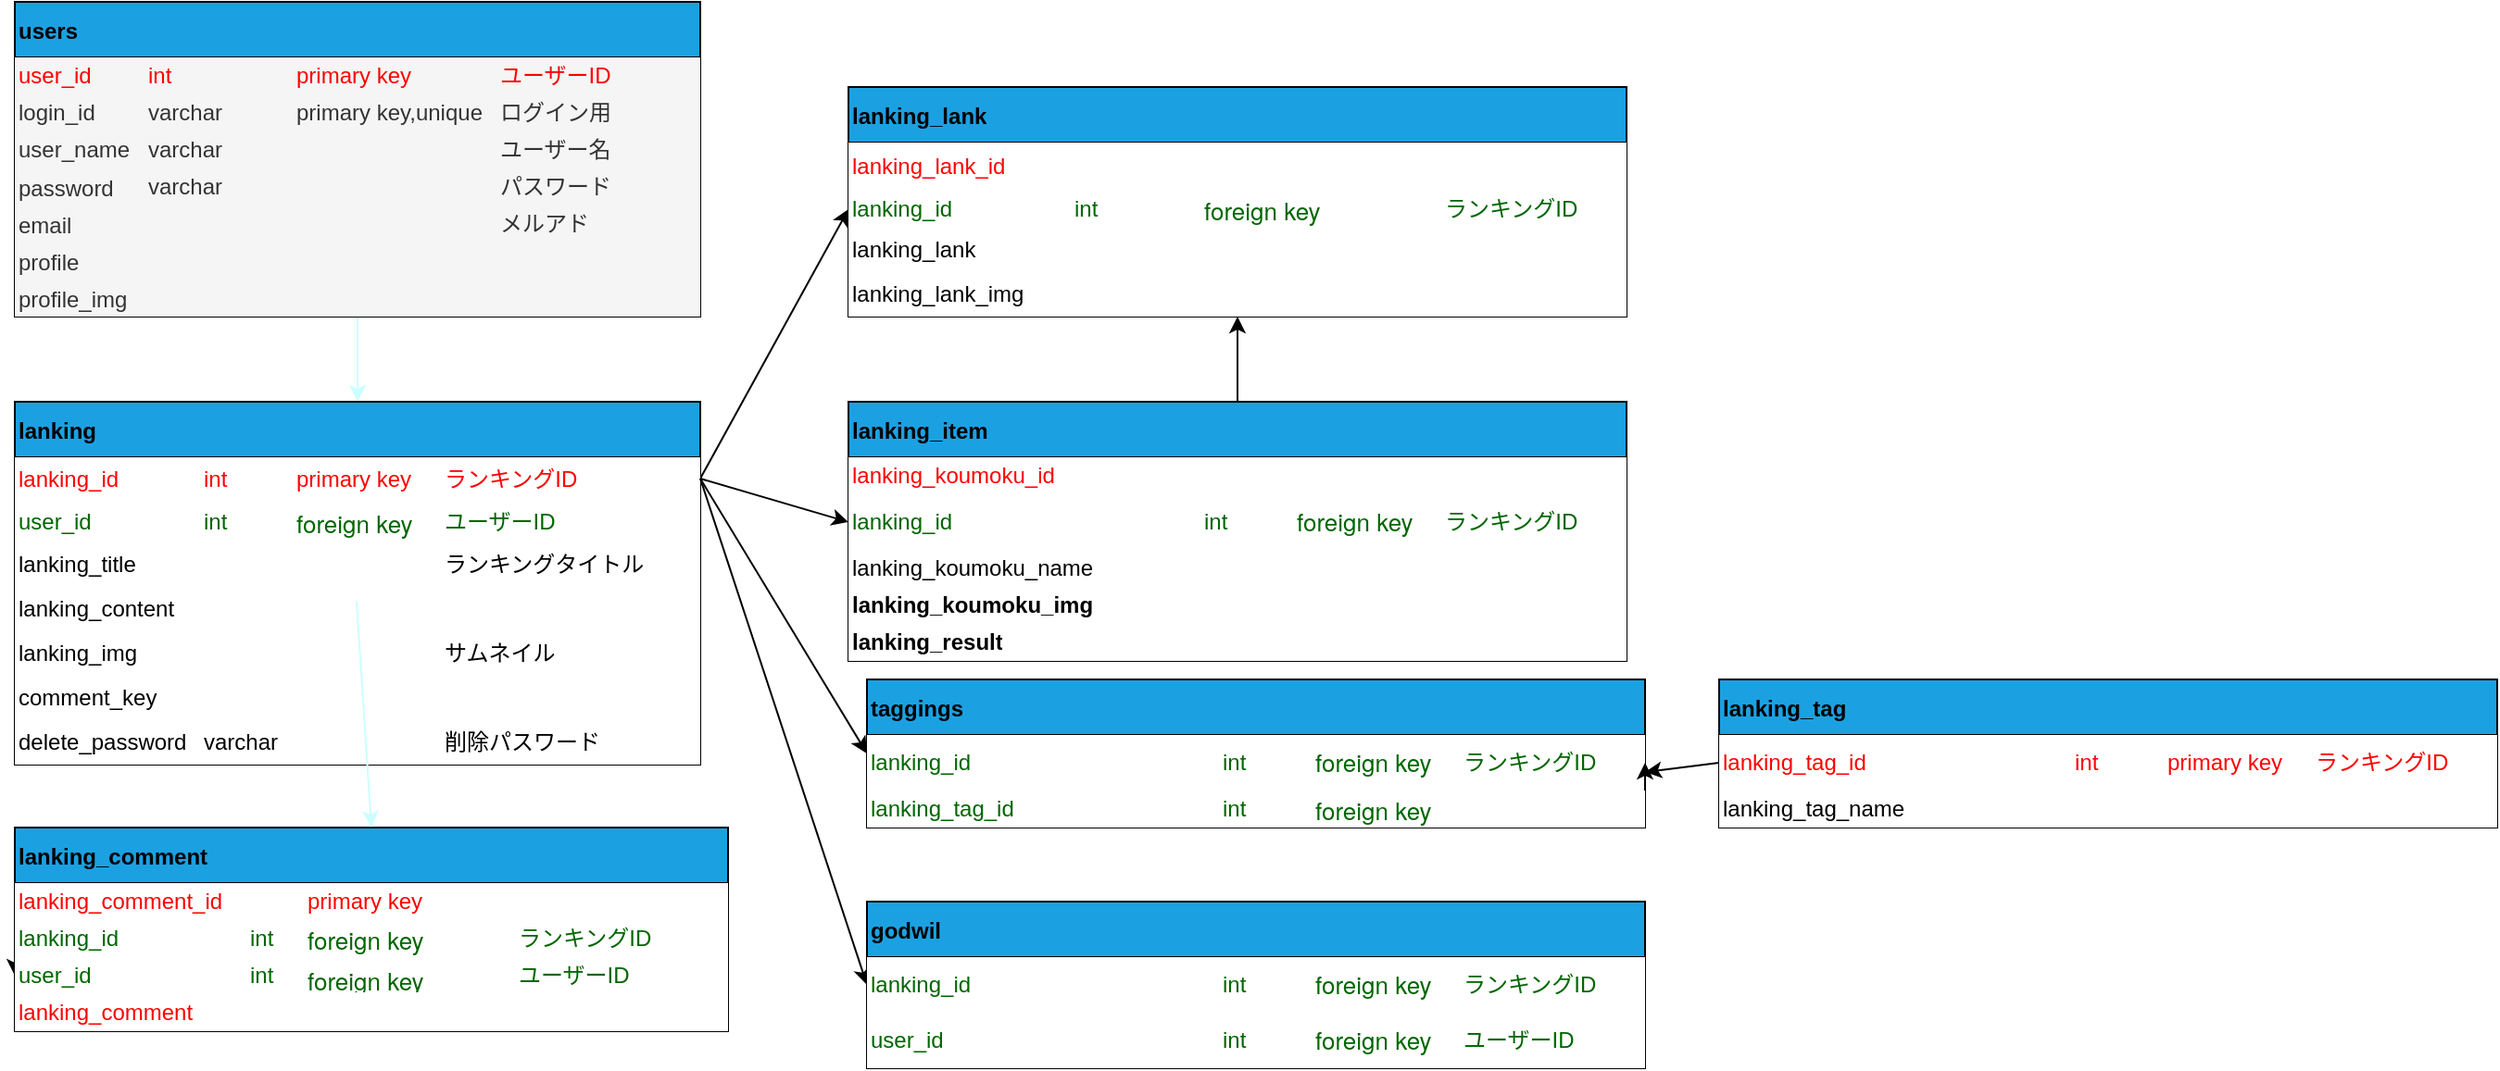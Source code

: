<mxfile>
    <diagram id="zg-1QXyXAeh7qWu2bDQq" name="ページ1">
        <mxGraphModel dx="1272" dy="631" grid="1" gridSize="10" guides="1" tooltips="1" connect="1" arrows="1" fold="1" page="1" pageScale="1" pageWidth="827" pageHeight="1169" math="0" shadow="0">
            <root>
                <mxCell id="0"/>
                <mxCell id="1" parent="0"/>
                <mxCell id="166" value="" style="edgeStyle=none;html=1;fontColor=#000000;strokeColor=#CCFFFF;" parent="1" source="35" target="135" edge="1">
                    <mxGeometry relative="1" as="geometry"/>
                </mxCell>
                <mxCell id="35" value="users" style="shape=table;startSize=30;container=1;collapsible=0;childLayout=tableLayout;fontStyle=1;align=left;pointerEvents=1;fillColor=#1ba1e2;fontColor=#000000;strokeColor=#000000;verticalAlign=middle;" parent="1" vertex="1">
                    <mxGeometry x="60" y="4" width="370" height="170" as="geometry"/>
                </mxCell>
                <mxCell id="36" value="" style="shape=partialRectangle;html=1;whiteSpace=wrap;collapsible=0;dropTarget=0;pointerEvents=0;fillColor=#f5f5f5;top=0;left=0;bottom=0;right=0;points=[[0,0.5],[1,0.5]];portConstraint=eastwest;align=left;strokeColor=#666666;fontColor=#FF0000;" parent="35" vertex="1">
                    <mxGeometry y="30" width="370" height="20" as="geometry"/>
                </mxCell>
                <mxCell id="37" value="user_id" style="shape=partialRectangle;html=1;whiteSpace=wrap;connectable=0;fillColor=#f5f5f5;top=0;left=0;bottom=0;right=0;overflow=hidden;pointerEvents=1;strokeColor=#666666;align=left;fontColor=#FF0000;" parent="36" vertex="1">
                    <mxGeometry width="70" height="20" as="geometry">
                        <mxRectangle width="70" height="20" as="alternateBounds"/>
                    </mxGeometry>
                </mxCell>
                <mxCell id="38" value="int" style="shape=partialRectangle;html=1;whiteSpace=wrap;connectable=0;fillColor=#f5f5f5;top=0;left=0;bottom=0;right=0;overflow=hidden;pointerEvents=1;align=left;strokeColor=#666666;fontColor=#FF0000;" parent="36" vertex="1">
                    <mxGeometry x="70" width="80" height="20" as="geometry">
                        <mxRectangle width="80" height="20" as="alternateBounds"/>
                    </mxGeometry>
                </mxCell>
                <mxCell id="39" value="primary key" style="shape=partialRectangle;html=1;whiteSpace=wrap;connectable=0;fillColor=#f5f5f5;top=0;left=0;bottom=0;right=0;overflow=hidden;pointerEvents=1;align=left;strokeColor=#666666;fontColor=#FF0000;" parent="36" vertex="1">
                    <mxGeometry x="150" width="110" height="20" as="geometry">
                        <mxRectangle width="110" height="20" as="alternateBounds"/>
                    </mxGeometry>
                </mxCell>
                <mxCell id="129" value="ユーザーID" style="shape=partialRectangle;html=1;whiteSpace=wrap;connectable=0;fillColor=#f5f5f5;top=0;left=0;bottom=0;right=0;overflow=hidden;pointerEvents=1;align=left;strokeColor=#666666;fontColor=#FF0000;" parent="36" vertex="1">
                    <mxGeometry x="260" width="110" height="20" as="geometry">
                        <mxRectangle width="110" height="20" as="alternateBounds"/>
                    </mxGeometry>
                </mxCell>
                <mxCell id="117" style="shape=partialRectangle;html=1;whiteSpace=wrap;collapsible=0;dropTarget=0;pointerEvents=0;fillColor=#f5f5f5;top=0;left=0;bottom=0;right=0;points=[[0,0.5],[1,0.5]];portConstraint=eastwest;align=left;strokeColor=#666666;fontColor=#333333;" parent="35" vertex="1">
                    <mxGeometry y="50" width="370" height="20" as="geometry"/>
                </mxCell>
                <mxCell id="118" value="login_id" style="shape=partialRectangle;html=1;whiteSpace=wrap;connectable=0;fillColor=#f5f5f5;top=0;left=0;bottom=0;right=0;overflow=hidden;pointerEvents=1;strokeColor=#666666;align=left;fontColor=#333333;" parent="117" vertex="1">
                    <mxGeometry width="70" height="20" as="geometry">
                        <mxRectangle width="70" height="20" as="alternateBounds"/>
                    </mxGeometry>
                </mxCell>
                <mxCell id="119" value="varchar" style="shape=partialRectangle;html=1;whiteSpace=wrap;connectable=0;fillColor=#f5f5f5;top=0;left=0;bottom=0;right=0;overflow=hidden;pointerEvents=1;align=left;strokeColor=#666666;fontColor=#333333;" parent="117" vertex="1">
                    <mxGeometry x="70" width="80" height="20" as="geometry">
                        <mxRectangle width="80" height="20" as="alternateBounds"/>
                    </mxGeometry>
                </mxCell>
                <mxCell id="120" value="primary key,unique" style="shape=partialRectangle;html=1;whiteSpace=wrap;connectable=0;fillColor=#f5f5f5;top=0;left=0;bottom=0;right=0;overflow=hidden;pointerEvents=1;align=left;strokeColor=#666666;fontColor=#333333;" parent="117" vertex="1">
                    <mxGeometry x="150" width="110" height="20" as="geometry">
                        <mxRectangle width="110" height="20" as="alternateBounds"/>
                    </mxGeometry>
                </mxCell>
                <mxCell id="130" value="ログイン用" style="shape=partialRectangle;html=1;whiteSpace=wrap;connectable=0;fillColor=#f5f5f5;top=0;left=0;bottom=0;right=0;overflow=hidden;pointerEvents=1;align=left;strokeColor=#666666;fontColor=#333333;" parent="117" vertex="1">
                    <mxGeometry x="260" width="110" height="20" as="geometry">
                        <mxRectangle width="110" height="20" as="alternateBounds"/>
                    </mxGeometry>
                </mxCell>
                <mxCell id="40" value="" style="shape=partialRectangle;html=1;whiteSpace=wrap;collapsible=0;dropTarget=0;pointerEvents=0;fillColor=#f5f5f5;top=0;left=0;bottom=0;right=0;points=[[0,0.5],[1,0.5]];portConstraint=eastwest;align=left;strokeColor=#666666;fontColor=#333333;" parent="35" vertex="1">
                    <mxGeometry y="70" width="370" height="20" as="geometry"/>
                </mxCell>
                <mxCell id="41" value="user_name" style="shape=partialRectangle;html=1;whiteSpace=wrap;connectable=0;fillColor=#f5f5f5;top=0;left=0;bottom=0;right=0;overflow=hidden;pointerEvents=1;align=left;strokeColor=#666666;fontColor=#333333;" parent="40" vertex="1">
                    <mxGeometry width="70" height="20" as="geometry">
                        <mxRectangle width="70" height="20" as="alternateBounds"/>
                    </mxGeometry>
                </mxCell>
                <mxCell id="42" value="varchar" style="shape=partialRectangle;html=1;whiteSpace=wrap;connectable=0;fillColor=#f5f5f5;top=0;left=0;bottom=0;right=0;overflow=hidden;pointerEvents=1;align=left;strokeColor=#666666;fontColor=#333333;" parent="40" vertex="1">
                    <mxGeometry x="70" width="80" height="20" as="geometry">
                        <mxRectangle width="80" height="20" as="alternateBounds"/>
                    </mxGeometry>
                </mxCell>
                <mxCell id="43" value="" style="shape=partialRectangle;html=1;whiteSpace=wrap;connectable=0;fillColor=#f5f5f5;top=0;left=0;bottom=0;right=0;overflow=hidden;pointerEvents=1;strokeColor=#666666;perimeterSpacing=1;align=left;fontColor=#333333;" parent="40" vertex="1">
                    <mxGeometry x="150" width="110" height="20" as="geometry">
                        <mxRectangle width="110" height="20" as="alternateBounds"/>
                    </mxGeometry>
                </mxCell>
                <mxCell id="131" value="ユーザー名" style="shape=partialRectangle;html=1;whiteSpace=wrap;connectable=0;fillColor=#f5f5f5;top=0;left=0;bottom=0;right=0;overflow=hidden;pointerEvents=1;strokeColor=#666666;perimeterSpacing=1;align=left;fontColor=#333333;" parent="40" vertex="1">
                    <mxGeometry x="260" width="110" height="20" as="geometry">
                        <mxRectangle width="110" height="20" as="alternateBounds"/>
                    </mxGeometry>
                </mxCell>
                <mxCell id="44" value="" style="shape=partialRectangle;html=1;whiteSpace=wrap;collapsible=0;dropTarget=0;pointerEvents=0;fillColor=#f5f5f5;top=0;left=0;bottom=0;right=0;points=[[0,0.5],[1,0.5]];portConstraint=eastwest;align=left;strokeColor=#666666;fontColor=#333333;" parent="35" vertex="1">
                    <mxGeometry y="90" width="370" height="20" as="geometry"/>
                </mxCell>
                <mxCell id="45" value="password&lt;br&gt;" style="shape=partialRectangle;html=1;whiteSpace=wrap;connectable=0;fillColor=#f5f5f5;top=0;left=0;bottom=0;right=0;overflow=hidden;pointerEvents=1;verticalAlign=bottom;strokeColor=#666666;align=left;fontColor=#333333;" parent="44" vertex="1">
                    <mxGeometry width="70" height="20" as="geometry">
                        <mxRectangle width="70" height="20" as="alternateBounds"/>
                    </mxGeometry>
                </mxCell>
                <mxCell id="46" value="varchar" style="shape=partialRectangle;html=1;whiteSpace=wrap;connectable=0;fillColor=#f5f5f5;top=0;left=0;bottom=0;right=0;overflow=hidden;pointerEvents=1;strokeColor=#666666;align=left;fontColor=#333333;" parent="44" vertex="1">
                    <mxGeometry x="70" width="80" height="20" as="geometry">
                        <mxRectangle width="80" height="20" as="alternateBounds"/>
                    </mxGeometry>
                </mxCell>
                <mxCell id="47" value="" style="shape=partialRectangle;html=1;whiteSpace=wrap;connectable=0;fillColor=#f5f5f5;top=0;left=0;bottom=0;right=0;overflow=hidden;pointerEvents=1;strokeColor=#666666;align=left;fontColor=#333333;" parent="44" vertex="1">
                    <mxGeometry x="150" width="110" height="20" as="geometry">
                        <mxRectangle width="110" height="20" as="alternateBounds"/>
                    </mxGeometry>
                </mxCell>
                <mxCell id="132" value="パスワード" style="shape=partialRectangle;html=1;whiteSpace=wrap;connectable=0;fillColor=#f5f5f5;top=0;left=0;bottom=0;right=0;overflow=hidden;pointerEvents=1;strokeColor=#666666;align=left;fontColor=#333333;" parent="44" vertex="1">
                    <mxGeometry x="260" width="110" height="20" as="geometry">
                        <mxRectangle width="110" height="20" as="alternateBounds"/>
                    </mxGeometry>
                </mxCell>
                <mxCell id="475" style="shape=partialRectangle;html=1;whiteSpace=wrap;collapsible=0;dropTarget=0;pointerEvents=0;fillColor=#f5f5f5;top=0;left=0;bottom=0;right=0;points=[[0,0.5],[1,0.5]];portConstraint=eastwest;align=left;strokeColor=#666666;fontColor=#333333;" parent="35" vertex="1">
                    <mxGeometry y="110" width="370" height="20" as="geometry"/>
                </mxCell>
                <mxCell id="476" value="email" style="shape=partialRectangle;html=1;whiteSpace=wrap;connectable=0;fillColor=#f5f5f5;top=0;left=0;bottom=0;right=0;overflow=hidden;pointerEvents=1;verticalAlign=bottom;strokeColor=#666666;align=left;fontColor=#333333;" parent="475" vertex="1">
                    <mxGeometry width="70" height="20" as="geometry">
                        <mxRectangle width="70" height="20" as="alternateBounds"/>
                    </mxGeometry>
                </mxCell>
                <mxCell id="477" style="shape=partialRectangle;html=1;whiteSpace=wrap;connectable=0;fillColor=#f5f5f5;top=0;left=0;bottom=0;right=0;overflow=hidden;pointerEvents=1;strokeColor=#666666;align=left;fontColor=#333333;" parent="475" vertex="1">
                    <mxGeometry x="70" width="80" height="20" as="geometry">
                        <mxRectangle width="80" height="20" as="alternateBounds"/>
                    </mxGeometry>
                </mxCell>
                <mxCell id="478" style="shape=partialRectangle;html=1;whiteSpace=wrap;connectable=0;fillColor=#f5f5f5;top=0;left=0;bottom=0;right=0;overflow=hidden;pointerEvents=1;strokeColor=#666666;align=left;fontColor=#333333;" parent="475" vertex="1">
                    <mxGeometry x="150" width="110" height="20" as="geometry">
                        <mxRectangle width="110" height="20" as="alternateBounds"/>
                    </mxGeometry>
                </mxCell>
                <mxCell id="479" value="メルアド" style="shape=partialRectangle;html=1;whiteSpace=wrap;connectable=0;fillColor=#f5f5f5;top=0;left=0;bottom=0;right=0;overflow=hidden;pointerEvents=1;strokeColor=#666666;align=left;fontColor=#333333;" parent="475" vertex="1">
                    <mxGeometry x="260" width="110" height="20" as="geometry">
                        <mxRectangle width="110" height="20" as="alternateBounds"/>
                    </mxGeometry>
                </mxCell>
                <mxCell id="495" style="shape=partialRectangle;html=1;whiteSpace=wrap;collapsible=0;dropTarget=0;pointerEvents=0;fillColor=#f5f5f5;top=0;left=0;bottom=0;right=0;points=[[0,0.5],[1,0.5]];portConstraint=eastwest;align=left;strokeColor=#666666;fontColor=#333333;" parent="35" vertex="1">
                    <mxGeometry y="130" width="370" height="20" as="geometry"/>
                </mxCell>
                <mxCell id="496" value="profile" style="shape=partialRectangle;html=1;whiteSpace=wrap;connectable=0;fillColor=#f5f5f5;top=0;left=0;bottom=0;right=0;overflow=hidden;pointerEvents=1;verticalAlign=bottom;strokeColor=#666666;align=left;fontColor=#333333;" parent="495" vertex="1">
                    <mxGeometry width="70" height="20" as="geometry">
                        <mxRectangle width="70" height="20" as="alternateBounds"/>
                    </mxGeometry>
                </mxCell>
                <mxCell id="497" style="shape=partialRectangle;html=1;whiteSpace=wrap;connectable=0;fillColor=#f5f5f5;top=0;left=0;bottom=0;right=0;overflow=hidden;pointerEvents=1;strokeColor=#666666;align=left;fontColor=#333333;" parent="495" vertex="1">
                    <mxGeometry x="70" width="80" height="20" as="geometry">
                        <mxRectangle width="80" height="20" as="alternateBounds"/>
                    </mxGeometry>
                </mxCell>
                <mxCell id="498" style="shape=partialRectangle;html=1;whiteSpace=wrap;connectable=0;fillColor=#f5f5f5;top=0;left=0;bottom=0;right=0;overflow=hidden;pointerEvents=1;strokeColor=#666666;align=left;fontColor=#333333;" parent="495" vertex="1">
                    <mxGeometry x="150" width="110" height="20" as="geometry">
                        <mxRectangle width="110" height="20" as="alternateBounds"/>
                    </mxGeometry>
                </mxCell>
                <mxCell id="499" style="shape=partialRectangle;html=1;whiteSpace=wrap;connectable=0;fillColor=#f5f5f5;top=0;left=0;bottom=0;right=0;overflow=hidden;pointerEvents=1;strokeColor=#666666;align=left;fontColor=#333333;" parent="495" vertex="1">
                    <mxGeometry x="260" width="110" height="20" as="geometry">
                        <mxRectangle width="110" height="20" as="alternateBounds"/>
                    </mxGeometry>
                </mxCell>
                <mxCell id="500" style="shape=partialRectangle;html=1;whiteSpace=wrap;collapsible=0;dropTarget=0;pointerEvents=0;fillColor=#f5f5f5;top=0;left=0;bottom=0;right=0;points=[[0,0.5],[1,0.5]];portConstraint=eastwest;align=left;strokeColor=#666666;fontColor=#333333;" parent="35" vertex="1">
                    <mxGeometry y="150" width="370" height="20" as="geometry"/>
                </mxCell>
                <mxCell id="501" value="profile_img" style="shape=partialRectangle;html=1;whiteSpace=wrap;connectable=0;fillColor=#f5f5f5;top=0;left=0;bottom=0;right=0;overflow=hidden;pointerEvents=1;verticalAlign=bottom;strokeColor=#666666;align=left;fontColor=#333333;" parent="500" vertex="1">
                    <mxGeometry width="70" height="20" as="geometry">
                        <mxRectangle width="70" height="20" as="alternateBounds"/>
                    </mxGeometry>
                </mxCell>
                <mxCell id="502" style="shape=partialRectangle;html=1;whiteSpace=wrap;connectable=0;fillColor=#f5f5f5;top=0;left=0;bottom=0;right=0;overflow=hidden;pointerEvents=1;strokeColor=#666666;align=left;fontColor=#333333;" parent="500" vertex="1">
                    <mxGeometry x="70" width="80" height="20" as="geometry">
                        <mxRectangle width="80" height="20" as="alternateBounds"/>
                    </mxGeometry>
                </mxCell>
                <mxCell id="503" style="shape=partialRectangle;html=1;whiteSpace=wrap;connectable=0;fillColor=#f5f5f5;top=0;left=0;bottom=0;right=0;overflow=hidden;pointerEvents=1;strokeColor=#666666;align=left;fontColor=#333333;" parent="500" vertex="1">
                    <mxGeometry x="150" width="110" height="20" as="geometry">
                        <mxRectangle width="110" height="20" as="alternateBounds"/>
                    </mxGeometry>
                </mxCell>
                <mxCell id="504" style="shape=partialRectangle;html=1;whiteSpace=wrap;connectable=0;fillColor=#f5f5f5;top=0;left=0;bottom=0;right=0;overflow=hidden;pointerEvents=1;strokeColor=#666666;align=left;fontColor=#333333;" parent="500" vertex="1">
                    <mxGeometry x="260" width="110" height="20" as="geometry">
                        <mxRectangle width="110" height="20" as="alternateBounds"/>
                    </mxGeometry>
                </mxCell>
                <mxCell id="237" style="edgeStyle=none;html=1;entryX=0.5;entryY=0;entryDx=0;entryDy=0;fontColor=#000000;" parent="1" target="211" edge="1">
                    <mxGeometry relative="1" as="geometry"/>
                </mxCell>
                <mxCell id="284" value="" style="edgeStyle=none;html=1;fontColor=#000000;exitX=1;exitY=0.5;exitDx=0;exitDy=0;entryX=0;entryY=0.5;entryDx=0;entryDy=0;" parent="1" source="183" target="254" edge="1">
                    <mxGeometry relative="1" as="geometry">
                        <Array as="points"/>
                    </mxGeometry>
                </mxCell>
                <mxCell id="135" value="lanking" style="shape=table;startSize=30;container=1;collapsible=0;childLayout=tableLayout;fontStyle=1;align=left;pointerEvents=1;fillColor=#1ba1e2;fontColor=#000000;strokeColor=#000000;verticalAlign=middle;" parent="1" vertex="1">
                    <mxGeometry x="60" y="220" width="370" height="196" as="geometry"/>
                </mxCell>
                <mxCell id="183" style="shape=partialRectangle;html=1;whiteSpace=wrap;collapsible=0;dropTarget=0;pointerEvents=0;fillColor=none;top=0;left=0;bottom=0;right=0;points=[[0,0.5],[1,0.5]];portConstraint=eastwest;align=left;strokeColor=#CCFFFF;" parent="135" vertex="1">
                    <mxGeometry y="30" width="370" height="23" as="geometry"/>
                </mxCell>
                <mxCell id="184" value="lanking_id" style="shape=partialRectangle;html=1;whiteSpace=wrap;connectable=0;fillColor=#FFFFFF;top=0;left=0;bottom=0;right=0;overflow=hidden;pointerEvents=1;strokeColor=#CCFFFF;align=left;fontColor=#FF0000;perimeterSpacing=1;" parent="183" vertex="1">
                    <mxGeometry width="100" height="23" as="geometry">
                        <mxRectangle width="100" height="23" as="alternateBounds"/>
                    </mxGeometry>
                </mxCell>
                <mxCell id="185" value="int" style="shape=partialRectangle;html=1;whiteSpace=wrap;connectable=0;fillColor=#FFFFFF;top=0;left=0;bottom=0;right=0;overflow=hidden;pointerEvents=1;align=left;fontColor=#FF0000;strokeColor=#CCFFFF;" parent="183" vertex="1">
                    <mxGeometry x="100" width="50" height="23" as="geometry">
                        <mxRectangle width="50" height="23" as="alternateBounds"/>
                    </mxGeometry>
                </mxCell>
                <mxCell id="186" value="primary key" style="shape=partialRectangle;html=1;whiteSpace=wrap;connectable=0;fillColor=#FFFFFF;top=0;left=0;bottom=0;right=0;overflow=hidden;pointerEvents=1;align=left;fontColor=#FF0000;strokeColor=#CCFFFF;" parent="183" vertex="1">
                    <mxGeometry x="150" width="80" height="23" as="geometry">
                        <mxRectangle width="80" height="23" as="alternateBounds"/>
                    </mxGeometry>
                </mxCell>
                <mxCell id="187" value="ランキングID" style="shape=partialRectangle;html=1;whiteSpace=wrap;connectable=0;fillColor=#FFFFFF;top=0;left=0;bottom=0;right=0;overflow=hidden;pointerEvents=1;align=left;fontColor=#FF0000;strokeColor=#CCFFFF;" parent="183" vertex="1">
                    <mxGeometry x="230" width="140" height="23" as="geometry">
                        <mxRectangle width="140" height="23" as="alternateBounds"/>
                    </mxGeometry>
                </mxCell>
                <mxCell id="515" value="" style="shape=partialRectangle;html=1;whiteSpace=wrap;collapsible=0;dropTarget=0;pointerEvents=0;fillColor=none;top=0;left=0;bottom=0;right=0;points=[[0,0.5],[1,0.5]];portConstraint=eastwest;align=left;strokeColor=#CCFFFF;" parent="135" vertex="1">
                    <mxGeometry y="53" width="370" height="23" as="geometry"/>
                </mxCell>
                <mxCell id="516" value="user_id" style="shape=partialRectangle;html=1;whiteSpace=wrap;connectable=0;fillColor=#FFFFFF;top=0;left=0;bottom=0;right=0;overflow=hidden;pointerEvents=1;strokeColor=#CCFFFF;align=left;fontColor=#006600;perimeterSpacing=1;" parent="515" vertex="1">
                    <mxGeometry width="100" height="23" as="geometry">
                        <mxRectangle width="100" height="23" as="alternateBounds"/>
                    </mxGeometry>
                </mxCell>
                <mxCell id="517" value="int" style="shape=partialRectangle;html=1;whiteSpace=wrap;connectable=0;fillColor=#FFFFFF;top=0;left=0;bottom=0;right=0;overflow=hidden;pointerEvents=1;align=left;fontColor=#006600;strokeColor=#CCFFFF;" parent="515" vertex="1">
                    <mxGeometry x="100" width="50" height="23" as="geometry">
                        <mxRectangle width="50" height="23" as="alternateBounds"/>
                    </mxGeometry>
                </mxCell>
                <mxCell id="518" value="&lt;p class=&quot;p1&quot; style=&quot;margin: 0px ; font-stretch: normal ; font-size: 13px ; line-height: normal ; font-family: &amp;quot;helvetica neue&amp;quot;&quot;&gt;foreign key&lt;/p&gt;" style="shape=partialRectangle;html=1;whiteSpace=wrap;connectable=0;fillColor=#FFFFFF;top=0;left=0;bottom=0;right=0;overflow=hidden;pointerEvents=1;align=left;fontColor=#006600;strokeColor=#CCFFFF;" parent="515" vertex="1">
                    <mxGeometry x="150" width="80" height="23" as="geometry">
                        <mxRectangle width="80" height="23" as="alternateBounds"/>
                    </mxGeometry>
                </mxCell>
                <mxCell id="519" value="ユーザーID" style="shape=partialRectangle;html=1;whiteSpace=wrap;connectable=0;fillColor=#FFFFFF;top=0;left=0;bottom=0;right=0;overflow=hidden;pointerEvents=1;align=left;fontColor=#006600;strokeColor=#CCFFFF;" parent="515" vertex="1">
                    <mxGeometry x="230" width="140" height="23" as="geometry">
                        <mxRectangle width="140" height="23" as="alternateBounds"/>
                    </mxGeometry>
                </mxCell>
                <mxCell id="238" style="shape=partialRectangle;html=1;whiteSpace=wrap;collapsible=0;dropTarget=0;pointerEvents=0;fillColor=none;top=0;left=0;bottom=0;right=0;points=[[0,0.5],[1,0.5]];portConstraint=eastwest;align=left;strokeColor=#CCFFFF;" parent="135" vertex="1">
                    <mxGeometry y="76" width="370" height="24" as="geometry"/>
                </mxCell>
                <mxCell id="239" value="lanking_title" style="shape=partialRectangle;html=1;whiteSpace=wrap;connectable=0;fillColor=#FFFFFF;top=0;left=0;bottom=0;right=0;overflow=hidden;pointerEvents=1;strokeColor=#CCFFFF;align=left;fontColor=#000000;perimeterSpacing=1;" parent="238" vertex="1">
                    <mxGeometry width="100" height="24" as="geometry">
                        <mxRectangle width="100" height="24" as="alternateBounds"/>
                    </mxGeometry>
                </mxCell>
                <mxCell id="240" style="shape=partialRectangle;html=1;whiteSpace=wrap;connectable=0;fillColor=#FFFFFF;top=0;left=0;bottom=0;right=0;overflow=hidden;pointerEvents=1;align=left;fontColor=#000000;strokeColor=#CCFFFF;" parent="238" vertex="1">
                    <mxGeometry x="100" width="50" height="24" as="geometry">
                        <mxRectangle width="50" height="24" as="alternateBounds"/>
                    </mxGeometry>
                </mxCell>
                <mxCell id="241" style="shape=partialRectangle;html=1;whiteSpace=wrap;connectable=0;fillColor=#FFFFFF;top=0;left=0;bottom=0;right=0;overflow=hidden;pointerEvents=1;align=left;fontColor=#000000;strokeColor=#CCFFFF;" parent="238" vertex="1">
                    <mxGeometry x="150" width="80" height="24" as="geometry">
                        <mxRectangle width="80" height="24" as="alternateBounds"/>
                    </mxGeometry>
                </mxCell>
                <mxCell id="242" value="ランキングタイトル" style="shape=partialRectangle;html=1;whiteSpace=wrap;connectable=0;fillColor=#FFFFFF;top=0;left=0;bottom=0;right=0;overflow=hidden;pointerEvents=1;align=left;fontColor=#000000;strokeColor=#CCFFFF;" parent="238" vertex="1">
                    <mxGeometry x="230" width="140" height="24" as="geometry">
                        <mxRectangle width="140" height="24" as="alternateBounds"/>
                    </mxGeometry>
                </mxCell>
                <mxCell id="480" style="shape=partialRectangle;html=1;whiteSpace=wrap;collapsible=0;dropTarget=0;pointerEvents=0;fillColor=none;top=0;left=0;bottom=0;right=0;points=[[0,0.5],[1,0.5]];portConstraint=eastwest;align=left;strokeColor=#CCFFFF;" parent="135" vertex="1">
                    <mxGeometry y="100" width="370" height="24" as="geometry"/>
                </mxCell>
                <mxCell id="481" value="lanking_content" style="shape=partialRectangle;html=1;whiteSpace=wrap;connectable=0;fillColor=#FFFFFF;top=0;left=0;bottom=0;right=0;overflow=hidden;pointerEvents=1;strokeColor=#CCFFFF;align=left;fontColor=#000000;perimeterSpacing=1;" parent="480" vertex="1">
                    <mxGeometry width="100" height="24" as="geometry">
                        <mxRectangle width="100" height="24" as="alternateBounds"/>
                    </mxGeometry>
                </mxCell>
                <mxCell id="482" style="shape=partialRectangle;html=1;whiteSpace=wrap;connectable=0;fillColor=#FFFFFF;top=0;left=0;bottom=0;right=0;overflow=hidden;pointerEvents=1;align=left;fontColor=#000000;strokeColor=#CCFFFF;" parent="480" vertex="1">
                    <mxGeometry x="100" width="50" height="24" as="geometry">
                        <mxRectangle width="50" height="24" as="alternateBounds"/>
                    </mxGeometry>
                </mxCell>
                <mxCell id="483" style="shape=partialRectangle;html=1;whiteSpace=wrap;connectable=0;fillColor=#FFFFFF;top=0;left=0;bottom=0;right=0;overflow=hidden;pointerEvents=1;align=left;fontColor=#000000;strokeColor=#CCFFFF;" parent="480" vertex="1">
                    <mxGeometry x="150" width="80" height="24" as="geometry">
                        <mxRectangle width="80" height="24" as="alternateBounds"/>
                    </mxGeometry>
                </mxCell>
                <mxCell id="484" style="shape=partialRectangle;html=1;whiteSpace=wrap;connectable=0;fillColor=#FFFFFF;top=0;left=0;bottom=0;right=0;overflow=hidden;pointerEvents=1;align=left;fontColor=#000000;strokeColor=#CCFFFF;" parent="480" vertex="1">
                    <mxGeometry x="230" width="140" height="24" as="geometry">
                        <mxRectangle width="140" height="24" as="alternateBounds"/>
                    </mxGeometry>
                </mxCell>
                <mxCell id="485" style="shape=partialRectangle;html=1;whiteSpace=wrap;collapsible=0;dropTarget=0;pointerEvents=0;fillColor=none;top=0;left=0;bottom=0;right=0;points=[[0,0.5],[1,0.5]];portConstraint=eastwest;align=left;strokeColor=#CCFFFF;" parent="135" vertex="1">
                    <mxGeometry y="124" width="370" height="24" as="geometry"/>
                </mxCell>
                <mxCell id="486" value="lanking_img" style="shape=partialRectangle;html=1;whiteSpace=wrap;connectable=0;fillColor=#FFFFFF;top=0;left=0;bottom=0;right=0;overflow=hidden;pointerEvents=1;strokeColor=#CCFFFF;align=left;fontColor=#000000;perimeterSpacing=1;" parent="485" vertex="1">
                    <mxGeometry width="100" height="24" as="geometry">
                        <mxRectangle width="100" height="24" as="alternateBounds"/>
                    </mxGeometry>
                </mxCell>
                <mxCell id="487" style="shape=partialRectangle;html=1;whiteSpace=wrap;connectable=0;fillColor=#FFFFFF;top=0;left=0;bottom=0;right=0;overflow=hidden;pointerEvents=1;align=left;fontColor=#000000;strokeColor=#CCFFFF;" parent="485" vertex="1">
                    <mxGeometry x="100" width="50" height="24" as="geometry">
                        <mxRectangle width="50" height="24" as="alternateBounds"/>
                    </mxGeometry>
                </mxCell>
                <mxCell id="488" style="shape=partialRectangle;html=1;whiteSpace=wrap;connectable=0;fillColor=#FFFFFF;top=0;left=0;bottom=0;right=0;overflow=hidden;pointerEvents=1;align=left;fontColor=#000000;strokeColor=#CCFFFF;" parent="485" vertex="1">
                    <mxGeometry x="150" width="80" height="24" as="geometry">
                        <mxRectangle width="80" height="24" as="alternateBounds"/>
                    </mxGeometry>
                </mxCell>
                <mxCell id="489" value="サムネイル" style="shape=partialRectangle;html=1;whiteSpace=wrap;connectable=0;fillColor=#FFFFFF;top=0;left=0;bottom=0;right=0;overflow=hidden;pointerEvents=1;align=left;fontColor=#000000;strokeColor=#CCFFFF;" parent="485" vertex="1">
                    <mxGeometry x="230" width="140" height="24" as="geometry">
                        <mxRectangle width="140" height="24" as="alternateBounds"/>
                    </mxGeometry>
                </mxCell>
                <mxCell id="355" style="shape=partialRectangle;html=1;whiteSpace=wrap;collapsible=0;dropTarget=0;pointerEvents=0;fillColor=none;top=0;left=0;bottom=0;right=0;points=[[0,0.5],[1,0.5]];portConstraint=eastwest;align=left;strokeColor=#CCFFFF;" parent="135" vertex="1">
                    <mxGeometry y="148" width="370" height="24" as="geometry"/>
                </mxCell>
                <mxCell id="356" value="comment_key" style="shape=partialRectangle;html=1;whiteSpace=wrap;connectable=0;fillColor=#FFFFFF;top=0;left=0;bottom=0;right=0;overflow=hidden;pointerEvents=1;strokeColor=#CCFFFF;align=left;fontColor=#000000;perimeterSpacing=1;" parent="355" vertex="1">
                    <mxGeometry width="100" height="24" as="geometry">
                        <mxRectangle width="100" height="24" as="alternateBounds"/>
                    </mxGeometry>
                </mxCell>
                <mxCell id="357" style="shape=partialRectangle;html=1;whiteSpace=wrap;connectable=0;fillColor=#FFFFFF;top=0;left=0;bottom=0;right=0;overflow=hidden;pointerEvents=1;align=left;fontColor=#000000;strokeColor=#CCFFFF;" parent="355" vertex="1">
                    <mxGeometry x="100" width="50" height="24" as="geometry">
                        <mxRectangle width="50" height="24" as="alternateBounds"/>
                    </mxGeometry>
                </mxCell>
                <mxCell id="358" style="shape=partialRectangle;html=1;whiteSpace=wrap;connectable=0;fillColor=#FFFFFF;top=0;left=0;bottom=0;right=0;overflow=hidden;pointerEvents=1;align=left;fontColor=#000000;strokeColor=#CCFFFF;" parent="355" vertex="1">
                    <mxGeometry x="150" width="80" height="24" as="geometry">
                        <mxRectangle width="80" height="24" as="alternateBounds"/>
                    </mxGeometry>
                </mxCell>
                <mxCell id="359" style="shape=partialRectangle;html=1;whiteSpace=wrap;connectable=0;fillColor=#FFFFFF;top=0;left=0;bottom=0;right=0;overflow=hidden;pointerEvents=1;align=left;fontColor=#000000;strokeColor=#CCFFFF;" parent="355" vertex="1">
                    <mxGeometry x="230" width="140" height="24" as="geometry">
                        <mxRectangle width="140" height="24" as="alternateBounds"/>
                    </mxGeometry>
                </mxCell>
                <mxCell id="173" style="shape=partialRectangle;html=1;whiteSpace=wrap;collapsible=0;dropTarget=0;pointerEvents=0;fillColor=none;top=0;left=0;bottom=0;right=0;points=[[0,0.5],[1,0.5]];portConstraint=eastwest;align=left;strokeColor=#CCFFFF;" parent="135" vertex="1">
                    <mxGeometry y="172" width="370" height="24" as="geometry"/>
                </mxCell>
                <mxCell id="174" value="delete_password" style="shape=partialRectangle;html=1;whiteSpace=wrap;connectable=0;fillColor=#FFFFFF;top=0;left=0;bottom=0;right=0;overflow=hidden;pointerEvents=1;strokeColor=#CCFFFF;align=left;fontColor=#000000;perimeterSpacing=1;" parent="173" vertex="1">
                    <mxGeometry width="100" height="24" as="geometry">
                        <mxRectangle width="100" height="24" as="alternateBounds"/>
                    </mxGeometry>
                </mxCell>
                <mxCell id="175" value="varchar" style="shape=partialRectangle;html=1;whiteSpace=wrap;connectable=0;fillColor=#FFFFFF;top=0;left=0;bottom=0;right=0;overflow=hidden;pointerEvents=1;align=left;fontColor=#000000;strokeColor=#CCFFFF;" parent="173" vertex="1">
                    <mxGeometry x="100" width="50" height="24" as="geometry">
                        <mxRectangle width="50" height="24" as="alternateBounds"/>
                    </mxGeometry>
                </mxCell>
                <mxCell id="176" style="shape=partialRectangle;html=1;whiteSpace=wrap;connectable=0;fillColor=#FFFFFF;top=0;left=0;bottom=0;right=0;overflow=hidden;pointerEvents=1;align=left;fontColor=#000000;strokeColor=#CCFFFF;" parent="173" vertex="1">
                    <mxGeometry x="150" width="80" height="24" as="geometry">
                        <mxRectangle width="80" height="24" as="alternateBounds"/>
                    </mxGeometry>
                </mxCell>
                <mxCell id="177" value="削除パスワード" style="shape=partialRectangle;html=1;whiteSpace=wrap;connectable=0;fillColor=#FFFFFF;top=0;left=0;bottom=0;right=0;overflow=hidden;pointerEvents=1;align=left;fontColor=#000000;strokeColor=#CCFFFF;" parent="173" vertex="1">
                    <mxGeometry x="230" width="140" height="24" as="geometry">
                        <mxRectangle width="140" height="24" as="alternateBounds"/>
                    </mxGeometry>
                </mxCell>
                <mxCell id="211" value="lanking_comment" style="shape=table;startSize=30;container=1;collapsible=0;childLayout=tableLayout;fontStyle=1;align=left;pointerEvents=1;fillColor=#1ba1e2;fontColor=#000000;strokeColor=#000000;verticalAlign=middle;" parent="1" vertex="1">
                    <mxGeometry x="60" y="450" width="385" height="110" as="geometry"/>
                </mxCell>
                <mxCell id="360" style="shape=partialRectangle;html=1;whiteSpace=wrap;collapsible=0;dropTarget=0;pointerEvents=0;fillColor=none;top=0;left=0;bottom=0;right=0;points=[[0,0.5],[1,0.5]];portConstraint=eastwest;align=left;strokeColor=#CCFFFF;" parent="211" vertex="1">
                    <mxGeometry y="30" width="385" height="20" as="geometry"/>
                </mxCell>
                <mxCell id="361" value="lanking_comment_id" style="shape=partialRectangle;html=1;whiteSpace=wrap;connectable=0;fillColor=#FFFFFF;top=0;left=0;bottom=0;right=0;overflow=hidden;pointerEvents=1;strokeColor=#CCFFFF;align=left;fontColor=#FF0000;perimeterSpacing=1;" parent="360" vertex="1">
                    <mxGeometry width="125" height="20" as="geometry">
                        <mxRectangle width="125" height="20" as="alternateBounds"/>
                    </mxGeometry>
                </mxCell>
                <mxCell id="362" style="shape=partialRectangle;html=1;whiteSpace=wrap;connectable=0;fillColor=#FFFFFF;top=0;left=0;bottom=0;right=0;overflow=hidden;pointerEvents=1;align=left;fontColor=#FF0000;strokeColor=#CCFFFF;" parent="360" vertex="1">
                    <mxGeometry x="125" width="31" height="20" as="geometry">
                        <mxRectangle width="31" height="20" as="alternateBounds"/>
                    </mxGeometry>
                </mxCell>
                <mxCell id="363" value="&lt;span&gt;primary key&lt;/span&gt;" style="shape=partialRectangle;html=1;whiteSpace=wrap;connectable=0;fillColor=#FFFFFF;top=0;left=0;bottom=0;right=0;overflow=hidden;pointerEvents=1;align=left;fontColor=#FF0000;strokeColor=#CCFFFF;" parent="360" vertex="1">
                    <mxGeometry x="156" width="114" height="20" as="geometry">
                        <mxRectangle width="114" height="20" as="alternateBounds"/>
                    </mxGeometry>
                </mxCell>
                <mxCell id="364" style="shape=partialRectangle;html=1;whiteSpace=wrap;connectable=0;fillColor=#FFFFFF;top=0;left=0;bottom=0;right=0;overflow=hidden;pointerEvents=1;align=left;fontColor=#FF0000;strokeColor=#CCFFFF;" parent="360" vertex="1">
                    <mxGeometry x="270" width="115" height="20" as="geometry">
                        <mxRectangle width="115" height="20" as="alternateBounds"/>
                    </mxGeometry>
                </mxCell>
                <mxCell id="410" style="edgeStyle=none;html=1;exitX=0;exitY=0.5;exitDx=0;exitDy=0;entryX=0;entryY=0.5;entryDx=0;entryDy=0;fontColor=#006600;" parent="211" source="212" target="217" edge="1">
                    <mxGeometry relative="1" as="geometry"/>
                </mxCell>
                <mxCell id="212" style="shape=partialRectangle;html=1;whiteSpace=wrap;collapsible=0;dropTarget=0;pointerEvents=0;fillColor=none;top=0;left=0;bottom=0;right=0;points=[[0,0.5],[1,0.5]];portConstraint=eastwest;align=left;strokeColor=#CCFFFF;" parent="211" vertex="1">
                    <mxGeometry y="50" width="385" height="20" as="geometry"/>
                </mxCell>
                <mxCell id="213" value="lanking_id" style="shape=partialRectangle;html=1;whiteSpace=wrap;connectable=0;fillColor=#FFFFFF;top=0;left=0;bottom=0;right=0;overflow=hidden;pointerEvents=1;strokeColor=#CCFFFF;align=left;fontColor=#006600;perimeterSpacing=1;" parent="212" vertex="1">
                    <mxGeometry width="125" height="20" as="geometry">
                        <mxRectangle width="125" height="20" as="alternateBounds"/>
                    </mxGeometry>
                </mxCell>
                <mxCell id="214" value="int" style="shape=partialRectangle;html=1;whiteSpace=wrap;connectable=0;fillColor=#FFFFFF;top=0;left=0;bottom=0;right=0;overflow=hidden;pointerEvents=1;align=left;fontColor=#006600;strokeColor=#CCFFFF;" parent="212" vertex="1">
                    <mxGeometry x="125" width="31" height="20" as="geometry">
                        <mxRectangle width="31" height="20" as="alternateBounds"/>
                    </mxGeometry>
                </mxCell>
                <mxCell id="215" value="&lt;span style=&quot;font-family: &amp;quot;helvetica neue&amp;quot; ; font-size: 13px&quot;&gt;foreign key&lt;/span&gt;" style="shape=partialRectangle;html=1;whiteSpace=wrap;connectable=0;fillColor=#FFFFFF;top=0;left=0;bottom=0;right=0;overflow=hidden;pointerEvents=1;align=left;fontColor=#006600;strokeColor=#CCFFFF;" parent="212" vertex="1">
                    <mxGeometry x="156" width="114" height="20" as="geometry">
                        <mxRectangle width="114" height="20" as="alternateBounds"/>
                    </mxGeometry>
                </mxCell>
                <mxCell id="216" value="ランキングID" style="shape=partialRectangle;html=1;whiteSpace=wrap;connectable=0;fillColor=#FFFFFF;top=0;left=0;bottom=0;right=0;overflow=hidden;pointerEvents=1;align=left;fontColor=#006600;strokeColor=#CCFFFF;" parent="212" vertex="1">
                    <mxGeometry x="270" width="115" height="20" as="geometry">
                        <mxRectangle width="115" height="20" as="alternateBounds"/>
                    </mxGeometry>
                </mxCell>
                <mxCell id="217" value="" style="shape=partialRectangle;html=1;whiteSpace=wrap;collapsible=0;dropTarget=0;pointerEvents=0;fillColor=none;top=0;left=0;bottom=0;right=0;points=[[0,0.5],[1,0.5]];portConstraint=eastwest;align=left;strokeColor=#CCFFFF;" parent="211" vertex="1">
                    <mxGeometry y="70" width="385" height="20" as="geometry"/>
                </mxCell>
                <mxCell id="218" value="user_id" style="shape=partialRectangle;html=1;whiteSpace=wrap;connectable=0;fillColor=#FFFFFF;top=0;left=0;bottom=0;right=0;overflow=hidden;pointerEvents=1;strokeColor=#CCFFFF;align=left;fontColor=#006600;perimeterSpacing=1;" parent="217" vertex="1">
                    <mxGeometry width="125" height="20" as="geometry">
                        <mxRectangle width="125" height="20" as="alternateBounds"/>
                    </mxGeometry>
                </mxCell>
                <mxCell id="219" value="int" style="shape=partialRectangle;html=1;whiteSpace=wrap;connectable=0;fillColor=#FFFFFF;top=0;left=0;bottom=0;right=0;overflow=hidden;pointerEvents=1;align=left;fontColor=#006600;strokeColor=#CCFFFF;" parent="217" vertex="1">
                    <mxGeometry x="125" width="31" height="20" as="geometry">
                        <mxRectangle width="31" height="20" as="alternateBounds"/>
                    </mxGeometry>
                </mxCell>
                <mxCell id="220" value="&lt;p class=&quot;p1&quot; style=&quot;margin: 0px ; font-stretch: normal ; font-size: 13px ; line-height: normal ; font-family: &amp;quot;helvetica neue&amp;quot;&quot;&gt;foreign key&lt;/p&gt;" style="shape=partialRectangle;html=1;whiteSpace=wrap;connectable=0;fillColor=#FFFFFF;top=0;left=0;bottom=0;right=0;overflow=hidden;pointerEvents=1;align=left;fontColor=#006600;strokeColor=#CCFFFF;" parent="217" vertex="1">
                    <mxGeometry x="156" width="114" height="20" as="geometry">
                        <mxRectangle width="114" height="20" as="alternateBounds"/>
                    </mxGeometry>
                </mxCell>
                <mxCell id="221" value="ユーザーID" style="shape=partialRectangle;html=1;whiteSpace=wrap;connectable=0;fillColor=#FFFFFF;top=0;left=0;bottom=0;right=0;overflow=hidden;pointerEvents=1;align=left;fontColor=#006600;strokeColor=#CCFFFF;" parent="217" vertex="1">
                    <mxGeometry x="270" width="115" height="20" as="geometry">
                        <mxRectangle width="115" height="20" as="alternateBounds"/>
                    </mxGeometry>
                </mxCell>
                <mxCell id="405" style="shape=partialRectangle;html=1;whiteSpace=wrap;collapsible=0;dropTarget=0;pointerEvents=0;fillColor=none;top=0;left=0;bottom=0;right=0;points=[[0,0.5],[1,0.5]];portConstraint=eastwest;align=left;strokeColor=#CCFFFF;" parent="211" vertex="1">
                    <mxGeometry y="90" width="385" height="20" as="geometry"/>
                </mxCell>
                <mxCell id="406" value="&lt;span style=&quot;color: rgb(255 , 0 , 0)&quot;&gt;lanking_comment&lt;/span&gt;" style="shape=partialRectangle;html=1;whiteSpace=wrap;connectable=0;fillColor=#FFFFFF;top=0;left=0;bottom=0;right=0;overflow=hidden;pointerEvents=1;strokeColor=#CCFFFF;align=left;fontColor=#000000;perimeterSpacing=1;" parent="405" vertex="1">
                    <mxGeometry width="125" height="20" as="geometry">
                        <mxRectangle width="125" height="20" as="alternateBounds"/>
                    </mxGeometry>
                </mxCell>
                <mxCell id="407" style="shape=partialRectangle;html=1;whiteSpace=wrap;connectable=0;fillColor=#FFFFFF;top=0;left=0;bottom=0;right=0;overflow=hidden;pointerEvents=1;align=left;fontColor=#000000;strokeColor=#CCFFFF;" parent="405" vertex="1">
                    <mxGeometry x="125" width="31" height="20" as="geometry">
                        <mxRectangle width="31" height="20" as="alternateBounds"/>
                    </mxGeometry>
                </mxCell>
                <mxCell id="408" style="shape=partialRectangle;html=1;whiteSpace=wrap;connectable=0;fillColor=#FFFFFF;top=0;left=0;bottom=0;right=0;overflow=hidden;pointerEvents=1;align=left;fontColor=#000000;strokeColor=#CCFFFF;" parent="405" vertex="1">
                    <mxGeometry x="156" width="114" height="20" as="geometry">
                        <mxRectangle width="114" height="20" as="alternateBounds"/>
                    </mxGeometry>
                </mxCell>
                <mxCell id="409" style="shape=partialRectangle;html=1;whiteSpace=wrap;connectable=0;fillColor=#FFFFFF;top=0;left=0;bottom=0;right=0;overflow=hidden;pointerEvents=1;align=left;fontColor=#000000;strokeColor=#CCFFFF;" parent="405" vertex="1">
                    <mxGeometry x="270" width="115" height="20" as="geometry">
                        <mxRectangle width="115" height="20" as="alternateBounds"/>
                    </mxGeometry>
                </mxCell>
                <mxCell id="253" value="lanking_lank" style="shape=table;startSize=30;container=1;collapsible=0;childLayout=tableLayout;fontStyle=1;align=left;pointerEvents=1;fillColor=#1ba1e2;fontColor=#000000;strokeColor=#000000;verticalAlign=middle;" parent="1" vertex="1">
                    <mxGeometry x="510" y="50" width="420" height="124" as="geometry"/>
                </mxCell>
                <mxCell id="285" style="shape=partialRectangle;html=1;whiteSpace=wrap;collapsible=0;dropTarget=0;pointerEvents=0;fillColor=none;top=0;left=0;bottom=0;right=0;points=[[0,0.5],[1,0.5]];portConstraint=eastwest;align=left;strokeColor=#CCFFFF;" parent="253" vertex="1">
                    <mxGeometry y="30" width="420" height="26" as="geometry"/>
                </mxCell>
                <mxCell id="286" value="lanking_lank_id" style="shape=partialRectangle;html=1;whiteSpace=wrap;connectable=0;fillColor=#FFFFFF;top=0;left=0;bottom=0;right=0;overflow=hidden;pointerEvents=1;strokeColor=#CCFFFF;align=left;fontColor=#FF0000;perimeterSpacing=1;" parent="285" vertex="1">
                    <mxGeometry width="120" height="26" as="geometry">
                        <mxRectangle width="120" height="26" as="alternateBounds"/>
                    </mxGeometry>
                </mxCell>
                <mxCell id="287" style="shape=partialRectangle;html=1;whiteSpace=wrap;connectable=0;fillColor=#FFFFFF;top=0;left=0;bottom=0;right=0;overflow=hidden;pointerEvents=1;align=left;fontColor=#FF0000;strokeColor=#CCFFFF;" parent="285" vertex="1">
                    <mxGeometry x="120" width="70" height="26" as="geometry">
                        <mxRectangle width="70" height="26" as="alternateBounds"/>
                    </mxGeometry>
                </mxCell>
                <mxCell id="288" style="shape=partialRectangle;html=1;whiteSpace=wrap;connectable=0;fillColor=#FFFFFF;top=0;left=0;bottom=0;right=0;overflow=hidden;pointerEvents=1;align=left;fontColor=#FF0000;strokeColor=#CCFFFF;" parent="285" vertex="1">
                    <mxGeometry x="190" width="130" height="26" as="geometry">
                        <mxRectangle width="130" height="26" as="alternateBounds"/>
                    </mxGeometry>
                </mxCell>
                <mxCell id="289" style="shape=partialRectangle;html=1;whiteSpace=wrap;connectable=0;fillColor=#FFFFFF;top=0;left=0;bottom=0;right=0;overflow=hidden;pointerEvents=1;align=left;fontColor=#FF0000;strokeColor=#CCFFFF;" parent="285" vertex="1">
                    <mxGeometry x="320" width="100" height="26" as="geometry">
                        <mxRectangle width="100" height="26" as="alternateBounds"/>
                    </mxGeometry>
                </mxCell>
                <mxCell id="254" style="shape=partialRectangle;html=1;whiteSpace=wrap;collapsible=0;dropTarget=0;pointerEvents=0;fillColor=none;top=0;left=0;bottom=0;right=0;points=[[0,0.5],[1,0.5]];portConstraint=eastwest;align=left;strokeColor=#CCFFFF;" parent="253" vertex="1">
                    <mxGeometry y="56" width="420" height="20" as="geometry"/>
                </mxCell>
                <mxCell id="255" value="lanking_id" style="shape=partialRectangle;html=1;whiteSpace=wrap;connectable=0;fillColor=#FFFFFF;top=0;left=0;bottom=0;right=0;overflow=hidden;pointerEvents=1;strokeColor=#CCFFFF;align=left;fontColor=#006600;perimeterSpacing=1;" parent="254" vertex="1">
                    <mxGeometry width="120" height="20" as="geometry">
                        <mxRectangle width="120" height="20" as="alternateBounds"/>
                    </mxGeometry>
                </mxCell>
                <mxCell id="256" value="int" style="shape=partialRectangle;html=1;whiteSpace=wrap;connectable=0;fillColor=#FFFFFF;top=0;left=0;bottom=0;right=0;overflow=hidden;pointerEvents=1;align=left;fontColor=#006600;strokeColor=#CCFFFF;" parent="254" vertex="1">
                    <mxGeometry x="120" width="70" height="20" as="geometry">
                        <mxRectangle width="70" height="20" as="alternateBounds"/>
                    </mxGeometry>
                </mxCell>
                <mxCell id="257" value="&lt;span style=&quot;font-family: &amp;#34;helvetica neue&amp;#34; ; font-size: 13px&quot;&gt;foreign key&lt;/span&gt;" style="shape=partialRectangle;html=1;whiteSpace=wrap;connectable=0;fillColor=#FFFFFF;top=0;left=0;bottom=0;right=0;overflow=hidden;pointerEvents=1;align=left;fontColor=#006600;strokeColor=#CCFFFF;" parent="254" vertex="1">
                    <mxGeometry x="190" width="130" height="20" as="geometry">
                        <mxRectangle width="130" height="20" as="alternateBounds"/>
                    </mxGeometry>
                </mxCell>
                <mxCell id="258" value="ランキングID" style="shape=partialRectangle;html=1;whiteSpace=wrap;connectable=0;fillColor=#FFFFFF;top=0;left=0;bottom=0;right=0;overflow=hidden;pointerEvents=1;align=left;fontColor=#006600;strokeColor=#CCFFFF;" parent="254" vertex="1">
                    <mxGeometry x="320" width="100" height="20" as="geometry">
                        <mxRectangle width="100" height="20" as="alternateBounds"/>
                    </mxGeometry>
                </mxCell>
                <mxCell id="264" style="shape=partialRectangle;html=1;whiteSpace=wrap;collapsible=0;dropTarget=0;pointerEvents=0;fillColor=none;top=0;left=0;bottom=0;right=0;points=[[0,0.5],[1,0.5]];portConstraint=eastwest;align=left;strokeColor=#CCFFFF;" parent="253" vertex="1">
                    <mxGeometry y="76" width="420" height="24" as="geometry"/>
                </mxCell>
                <mxCell id="265" value="lanking_lank" style="shape=partialRectangle;html=1;whiteSpace=wrap;connectable=0;fillColor=#FFFFFF;top=0;left=0;bottom=0;right=0;overflow=hidden;pointerEvents=1;strokeColor=#CCFFFF;align=left;fontColor=#000000;perimeterSpacing=1;" parent="264" vertex="1">
                    <mxGeometry width="120" height="24" as="geometry">
                        <mxRectangle width="120" height="24" as="alternateBounds"/>
                    </mxGeometry>
                </mxCell>
                <mxCell id="266" style="shape=partialRectangle;html=1;whiteSpace=wrap;connectable=0;fillColor=#FFFFFF;top=0;left=0;bottom=0;right=0;overflow=hidden;pointerEvents=1;align=left;fontColor=#000000;strokeColor=#CCFFFF;" parent="264" vertex="1">
                    <mxGeometry x="120" width="70" height="24" as="geometry">
                        <mxRectangle width="70" height="24" as="alternateBounds"/>
                    </mxGeometry>
                </mxCell>
                <mxCell id="267" style="shape=partialRectangle;html=1;whiteSpace=wrap;connectable=0;fillColor=#FFFFFF;top=0;left=0;bottom=0;right=0;overflow=hidden;pointerEvents=1;align=left;fontColor=#000000;strokeColor=#CCFFFF;" parent="264" vertex="1">
                    <mxGeometry x="190" width="130" height="24" as="geometry">
                        <mxRectangle width="130" height="24" as="alternateBounds"/>
                    </mxGeometry>
                </mxCell>
                <mxCell id="268" style="shape=partialRectangle;html=1;whiteSpace=wrap;connectable=0;fillColor=#FFFFFF;top=0;left=0;bottom=0;right=0;overflow=hidden;pointerEvents=1;align=left;fontColor=#000000;strokeColor=#CCFFFF;" parent="264" vertex="1">
                    <mxGeometry x="320" width="100" height="24" as="geometry">
                        <mxRectangle width="100" height="24" as="alternateBounds"/>
                    </mxGeometry>
                </mxCell>
                <mxCell id="510" style="shape=partialRectangle;html=1;whiteSpace=wrap;collapsible=0;dropTarget=0;pointerEvents=0;fillColor=none;top=0;left=0;bottom=0;right=0;points=[[0,0.5],[1,0.5]];portConstraint=eastwest;align=left;strokeColor=#CCFFFF;" parent="253" vertex="1">
                    <mxGeometry y="100" width="420" height="24" as="geometry"/>
                </mxCell>
                <mxCell id="511" value="lanking_lank_img" style="shape=partialRectangle;html=1;whiteSpace=wrap;connectable=0;fillColor=#FFFFFF;top=0;left=0;bottom=0;right=0;overflow=hidden;pointerEvents=1;strokeColor=#CCFFFF;align=left;fontColor=#000000;perimeterSpacing=1;" parent="510" vertex="1">
                    <mxGeometry width="120" height="24" as="geometry">
                        <mxRectangle width="120" height="24" as="alternateBounds"/>
                    </mxGeometry>
                </mxCell>
                <mxCell id="512" style="shape=partialRectangle;html=1;whiteSpace=wrap;connectable=0;fillColor=#FFFFFF;top=0;left=0;bottom=0;right=0;overflow=hidden;pointerEvents=1;align=left;fontColor=#000000;strokeColor=#CCFFFF;" parent="510" vertex="1">
                    <mxGeometry x="120" width="70" height="24" as="geometry">
                        <mxRectangle width="70" height="24" as="alternateBounds"/>
                    </mxGeometry>
                </mxCell>
                <mxCell id="513" style="shape=partialRectangle;html=1;whiteSpace=wrap;connectable=0;fillColor=#FFFFFF;top=0;left=0;bottom=0;right=0;overflow=hidden;pointerEvents=1;align=left;fontColor=#000000;strokeColor=#CCFFFF;" parent="510" vertex="1">
                    <mxGeometry x="190" width="130" height="24" as="geometry">
                        <mxRectangle width="130" height="24" as="alternateBounds"/>
                    </mxGeometry>
                </mxCell>
                <mxCell id="514" style="shape=partialRectangle;html=1;whiteSpace=wrap;connectable=0;fillColor=#FFFFFF;top=0;left=0;bottom=0;right=0;overflow=hidden;pointerEvents=1;align=left;fontColor=#000000;strokeColor=#CCFFFF;" parent="510" vertex="1">
                    <mxGeometry x="320" width="100" height="24" as="geometry">
                        <mxRectangle width="100" height="24" as="alternateBounds"/>
                    </mxGeometry>
                </mxCell>
                <mxCell id="525" style="edgeStyle=none;html=1;exitX=0.5;exitY=0;exitDx=0;exitDy=0;" edge="1" parent="1" source="292" target="510">
                    <mxGeometry relative="1" as="geometry"/>
                </mxCell>
                <mxCell id="292" value="lanking_item" style="shape=table;startSize=30;container=1;collapsible=0;childLayout=tableLayout;fontStyle=1;align=left;pointerEvents=1;fillColor=#1ba1e2;fontColor=#000000;strokeColor=#000000;verticalAlign=middle;" parent="1" vertex="1">
                    <mxGeometry x="510" y="220" width="420" height="140" as="geometry"/>
                </mxCell>
                <mxCell id="366" style="shape=partialRectangle;html=1;whiteSpace=wrap;collapsible=0;dropTarget=0;pointerEvents=0;fillColor=none;top=0;left=0;bottom=0;right=0;points=[[0,0.5],[1,0.5]];portConstraint=eastwest;align=left;strokeColor=#CCFFFF;" parent="292" vertex="1">
                    <mxGeometry y="30" width="420" height="20" as="geometry"/>
                </mxCell>
                <mxCell id="367" value="lanking_koumoku_id" style="shape=partialRectangle;html=1;whiteSpace=wrap;connectable=0;fillColor=#FFFFFF;top=0;left=0;bottom=0;right=0;overflow=hidden;pointerEvents=1;strokeColor=#CCFFFF;align=left;fontColor=#FF0000;perimeterSpacing=1;" parent="366" vertex="1">
                    <mxGeometry width="190" height="20" as="geometry">
                        <mxRectangle width="190" height="20" as="alternateBounds"/>
                    </mxGeometry>
                </mxCell>
                <mxCell id="368" style="shape=partialRectangle;html=1;whiteSpace=wrap;connectable=0;fillColor=#FFFFFF;top=0;left=0;bottom=0;right=0;overflow=hidden;pointerEvents=1;align=left;fontColor=#FF0000;strokeColor=#CCFFFF;" parent="366" vertex="1">
                    <mxGeometry x="190" width="50" height="20" as="geometry">
                        <mxRectangle width="50" height="20" as="alternateBounds"/>
                    </mxGeometry>
                </mxCell>
                <mxCell id="369" style="shape=partialRectangle;html=1;whiteSpace=wrap;connectable=0;fillColor=#FFFFFF;top=0;left=0;bottom=0;right=0;overflow=hidden;pointerEvents=1;align=left;fontColor=#FF0000;strokeColor=#CCFFFF;" parent="366" vertex="1">
                    <mxGeometry x="240" width="80" height="20" as="geometry">
                        <mxRectangle width="80" height="20" as="alternateBounds"/>
                    </mxGeometry>
                </mxCell>
                <mxCell id="370" style="shape=partialRectangle;html=1;whiteSpace=wrap;connectable=0;fillColor=#FFFFFF;top=0;left=0;bottom=0;right=0;overflow=hidden;pointerEvents=1;align=left;fontColor=#FF0000;strokeColor=#CCFFFF;" parent="366" vertex="1">
                    <mxGeometry x="320" width="100" height="20" as="geometry">
                        <mxRectangle width="100" height="20" as="alternateBounds"/>
                    </mxGeometry>
                </mxCell>
                <mxCell id="293" style="shape=partialRectangle;html=1;whiteSpace=wrap;collapsible=0;dropTarget=0;pointerEvents=0;fillColor=none;top=0;left=0;bottom=0;right=0;points=[[0,0.5],[1,0.5]];portConstraint=eastwest;align=left;strokeColor=#CCFFFF;" parent="292" vertex="1">
                    <mxGeometry y="50" width="420" height="30" as="geometry"/>
                </mxCell>
                <mxCell id="294" value="lanking_id" style="shape=partialRectangle;html=1;whiteSpace=wrap;connectable=0;fillColor=#FFFFFF;top=0;left=0;bottom=0;right=0;overflow=hidden;pointerEvents=1;strokeColor=#CCFFFF;align=left;fontColor=#006600;perimeterSpacing=1;" parent="293" vertex="1">
                    <mxGeometry width="190" height="30" as="geometry">
                        <mxRectangle width="190" height="30" as="alternateBounds"/>
                    </mxGeometry>
                </mxCell>
                <mxCell id="295" value="int" style="shape=partialRectangle;html=1;whiteSpace=wrap;connectable=0;fillColor=#FFFFFF;top=0;left=0;bottom=0;right=0;overflow=hidden;pointerEvents=1;align=left;fontColor=#006600;strokeColor=#CCFFFF;" parent="293" vertex="1">
                    <mxGeometry x="190" width="50" height="30" as="geometry">
                        <mxRectangle width="50" height="30" as="alternateBounds"/>
                    </mxGeometry>
                </mxCell>
                <mxCell id="296" value="&lt;span style=&quot;font-family: &amp;#34;helvetica neue&amp;#34; ; font-size: 13px&quot;&gt;foreign key&lt;/span&gt;" style="shape=partialRectangle;html=1;whiteSpace=wrap;connectable=0;fillColor=#FFFFFF;top=0;left=0;bottom=0;right=0;overflow=hidden;pointerEvents=1;align=left;fontColor=#006600;strokeColor=#CCFFFF;" parent="293" vertex="1">
                    <mxGeometry x="240" width="80" height="30" as="geometry">
                        <mxRectangle width="80" height="30" as="alternateBounds"/>
                    </mxGeometry>
                </mxCell>
                <mxCell id="297" value="ランキングID" style="shape=partialRectangle;html=1;whiteSpace=wrap;connectable=0;fillColor=#FFFFFF;top=0;left=0;bottom=0;right=0;overflow=hidden;pointerEvents=1;align=left;fontColor=#006600;strokeColor=#CCFFFF;" parent="293" vertex="1">
                    <mxGeometry x="320" width="100" height="30" as="geometry">
                        <mxRectangle width="100" height="30" as="alternateBounds"/>
                    </mxGeometry>
                </mxCell>
                <mxCell id="372" style="shape=partialRectangle;html=1;whiteSpace=wrap;collapsible=0;dropTarget=0;pointerEvents=0;fillColor=none;top=0;left=0;bottom=0;right=0;points=[[0,0.5],[1,0.5]];portConstraint=eastwest;align=left;strokeColor=#CCFFFF;" parent="292" vertex="1">
                    <mxGeometry y="80" width="420" height="20" as="geometry"/>
                </mxCell>
                <mxCell id="373" value="lanking_koumoku_name" style="shape=partialRectangle;html=1;whiteSpace=wrap;connectable=0;fillColor=#FFFFFF;top=0;left=0;bottom=0;right=0;overflow=hidden;pointerEvents=1;strokeColor=#CCFFFF;align=left;fontColor=#000000;perimeterSpacing=1;" parent="372" vertex="1">
                    <mxGeometry width="190" height="20" as="geometry">
                        <mxRectangle width="190" height="20" as="alternateBounds"/>
                    </mxGeometry>
                </mxCell>
                <mxCell id="374" style="shape=partialRectangle;html=1;whiteSpace=wrap;connectable=0;fillColor=#FFFFFF;top=0;left=0;bottom=0;right=0;overflow=hidden;pointerEvents=1;align=left;fontColor=#006600;strokeColor=#CCFFFF;" parent="372" vertex="1">
                    <mxGeometry x="190" width="50" height="20" as="geometry">
                        <mxRectangle width="50" height="20" as="alternateBounds"/>
                    </mxGeometry>
                </mxCell>
                <mxCell id="375" style="shape=partialRectangle;html=1;whiteSpace=wrap;connectable=0;fillColor=#FFFFFF;top=0;left=0;bottom=0;right=0;overflow=hidden;pointerEvents=1;align=left;fontColor=#006600;strokeColor=#CCFFFF;" parent="372" vertex="1">
                    <mxGeometry x="240" width="80" height="20" as="geometry">
                        <mxRectangle width="80" height="20" as="alternateBounds"/>
                    </mxGeometry>
                </mxCell>
                <mxCell id="376" style="shape=partialRectangle;html=1;whiteSpace=wrap;connectable=0;fillColor=#FFFFFF;top=0;left=0;bottom=0;right=0;overflow=hidden;pointerEvents=1;align=left;fontColor=#006600;strokeColor=#CCFFFF;" parent="372" vertex="1">
                    <mxGeometry x="320" width="100" height="20" as="geometry">
                        <mxRectangle width="100" height="20" as="alternateBounds"/>
                    </mxGeometry>
                </mxCell>
                <mxCell id="505" style="shape=partialRectangle;html=1;whiteSpace=wrap;collapsible=0;dropTarget=0;pointerEvents=0;fillColor=none;top=0;left=0;bottom=0;right=0;points=[[0,0.5],[1,0.5]];portConstraint=eastwest;align=left;strokeColor=#CCFFFF;" parent="292" vertex="1">
                    <mxGeometry y="100" width="420" height="20" as="geometry"/>
                </mxCell>
                <mxCell id="506" value="&lt;span style=&quot;font-weight: 700&quot;&gt;lanking_koumoku_img&lt;/span&gt;" style="shape=partialRectangle;html=1;whiteSpace=wrap;connectable=0;fillColor=#FFFFFF;top=0;left=0;bottom=0;right=0;overflow=hidden;pointerEvents=1;strokeColor=#CCFFFF;align=left;fontColor=#000000;perimeterSpacing=1;" parent="505" vertex="1">
                    <mxGeometry width="190" height="20" as="geometry">
                        <mxRectangle width="190" height="20" as="alternateBounds"/>
                    </mxGeometry>
                </mxCell>
                <mxCell id="507" style="shape=partialRectangle;html=1;whiteSpace=wrap;connectable=0;fillColor=#FFFFFF;top=0;left=0;bottom=0;right=0;overflow=hidden;pointerEvents=1;align=left;fontColor=#006600;strokeColor=#CCFFFF;" parent="505" vertex="1">
                    <mxGeometry x="190" width="50" height="20" as="geometry">
                        <mxRectangle width="50" height="20" as="alternateBounds"/>
                    </mxGeometry>
                </mxCell>
                <mxCell id="508" style="shape=partialRectangle;html=1;whiteSpace=wrap;connectable=0;fillColor=#FFFFFF;top=0;left=0;bottom=0;right=0;overflow=hidden;pointerEvents=1;align=left;fontColor=#006600;strokeColor=#CCFFFF;" parent="505" vertex="1">
                    <mxGeometry x="240" width="80" height="20" as="geometry">
                        <mxRectangle width="80" height="20" as="alternateBounds"/>
                    </mxGeometry>
                </mxCell>
                <mxCell id="509" style="shape=partialRectangle;html=1;whiteSpace=wrap;connectable=0;fillColor=#FFFFFF;top=0;left=0;bottom=0;right=0;overflow=hidden;pointerEvents=1;align=left;fontColor=#006600;strokeColor=#CCFFFF;" parent="505" vertex="1">
                    <mxGeometry x="320" width="100" height="20" as="geometry">
                        <mxRectangle width="100" height="20" as="alternateBounds"/>
                    </mxGeometry>
                </mxCell>
                <mxCell id="520" style="shape=partialRectangle;html=1;whiteSpace=wrap;collapsible=0;dropTarget=0;pointerEvents=0;fillColor=none;top=0;left=0;bottom=0;right=0;points=[[0,0.5],[1,0.5]];portConstraint=eastwest;align=left;strokeColor=#CCFFFF;" vertex="1" parent="292">
                    <mxGeometry y="120" width="420" height="20" as="geometry"/>
                </mxCell>
                <mxCell id="521" value="&lt;span style=&quot;font-weight: 700&quot;&gt;lanking_result&lt;/span&gt;" style="shape=partialRectangle;html=1;whiteSpace=wrap;connectable=0;fillColor=#FFFFFF;top=0;left=0;bottom=0;right=0;overflow=hidden;pointerEvents=1;strokeColor=#CCFFFF;align=left;fontColor=#000000;perimeterSpacing=1;" vertex="1" parent="520">
                    <mxGeometry width="190" height="20" as="geometry">
                        <mxRectangle width="190" height="20" as="alternateBounds"/>
                    </mxGeometry>
                </mxCell>
                <mxCell id="522" style="shape=partialRectangle;html=1;whiteSpace=wrap;connectable=0;fillColor=#FFFFFF;top=0;left=0;bottom=0;right=0;overflow=hidden;pointerEvents=1;align=left;fontColor=#006600;strokeColor=#CCFFFF;" vertex="1" parent="520">
                    <mxGeometry x="190" width="50" height="20" as="geometry">
                        <mxRectangle width="50" height="20" as="alternateBounds"/>
                    </mxGeometry>
                </mxCell>
                <mxCell id="523" style="shape=partialRectangle;html=1;whiteSpace=wrap;connectable=0;fillColor=#FFFFFF;top=0;left=0;bottom=0;right=0;overflow=hidden;pointerEvents=1;align=left;fontColor=#006600;strokeColor=#CCFFFF;" vertex="1" parent="520">
                    <mxGeometry x="240" width="80" height="20" as="geometry">
                        <mxRectangle width="80" height="20" as="alternateBounds"/>
                    </mxGeometry>
                </mxCell>
                <mxCell id="524" style="shape=partialRectangle;html=1;whiteSpace=wrap;connectable=0;fillColor=#FFFFFF;top=0;left=0;bottom=0;right=0;overflow=hidden;pointerEvents=1;align=left;fontColor=#006600;strokeColor=#CCFFFF;" vertex="1" parent="520">
                    <mxGeometry x="320" width="100" height="20" as="geometry">
                        <mxRectangle width="100" height="20" as="alternateBounds"/>
                    </mxGeometry>
                </mxCell>
                <mxCell id="365" value="" style="edgeStyle=none;html=1;fontColor=#000000;exitX=1;exitY=0.5;exitDx=0;exitDy=0;entryX=0;entryY=0.5;entryDx=0;entryDy=0;" parent="1" source="183" target="293" edge="1">
                    <mxGeometry relative="1" as="geometry">
                        <Array as="points"/>
                        <mxPoint x="440" y="231.5" as="sourcePoint"/>
                        <mxPoint x="510" y="176" as="targetPoint"/>
                    </mxGeometry>
                </mxCell>
                <mxCell id="411" style="edgeStyle=none;html=1;exitX=1;exitY=0.5;exitDx=0;exitDy=0;fontColor=#006600;fontStyle=0" parent="1" source="183" edge="1">
                    <mxGeometry relative="1" as="geometry">
                        <mxPoint x="520" y="410" as="targetPoint"/>
                    </mxGeometry>
                </mxCell>
                <mxCell id="412" value="taggings" style="shape=table;startSize=30;container=1;collapsible=0;childLayout=tableLayout;fontStyle=1;align=left;pointerEvents=1;fillColor=#1ba1e2;fontColor=#000000;strokeColor=#000000;verticalAlign=middle;" parent="1" vertex="1">
                    <mxGeometry x="520" y="370" width="420" height="80" as="geometry"/>
                </mxCell>
                <mxCell id="418" style="shape=partialRectangle;html=1;whiteSpace=wrap;collapsible=0;dropTarget=0;pointerEvents=0;fillColor=none;top=0;left=0;bottom=0;right=0;points=[[0,0.5],[1,0.5]];portConstraint=eastwest;align=left;strokeColor=#CCFFFF;" parent="412" vertex="1">
                    <mxGeometry y="30" width="420" height="30" as="geometry"/>
                </mxCell>
                <mxCell id="419" value="lanking_id" style="shape=partialRectangle;html=1;whiteSpace=wrap;connectable=0;fillColor=#FFFFFF;top=0;left=0;bottom=0;right=0;overflow=hidden;pointerEvents=1;strokeColor=#CCFFFF;align=left;fontColor=#006600;perimeterSpacing=1;" parent="418" vertex="1">
                    <mxGeometry width="190" height="30" as="geometry">
                        <mxRectangle width="190" height="30" as="alternateBounds"/>
                    </mxGeometry>
                </mxCell>
                <mxCell id="420" value="int" style="shape=partialRectangle;html=1;whiteSpace=wrap;connectable=0;fillColor=#FFFFFF;top=0;left=0;bottom=0;right=0;overflow=hidden;pointerEvents=1;align=left;fontColor=#006600;strokeColor=#CCFFFF;" parent="418" vertex="1">
                    <mxGeometry x="190" width="50" height="30" as="geometry">
                        <mxRectangle width="50" height="30" as="alternateBounds"/>
                    </mxGeometry>
                </mxCell>
                <mxCell id="421" value="&lt;span style=&quot;font-family: &amp;#34;helvetica neue&amp;#34; ; font-size: 13px&quot;&gt;foreign key&lt;/span&gt;" style="shape=partialRectangle;html=1;whiteSpace=wrap;connectable=0;fillColor=#FFFFFF;top=0;left=0;bottom=0;right=0;overflow=hidden;pointerEvents=1;align=left;fontColor=#006600;strokeColor=#CCFFFF;" parent="418" vertex="1">
                    <mxGeometry x="240" width="80" height="30" as="geometry">
                        <mxRectangle width="80" height="30" as="alternateBounds"/>
                    </mxGeometry>
                </mxCell>
                <mxCell id="422" value="ランキングID" style="shape=partialRectangle;html=1;whiteSpace=wrap;connectable=0;fillColor=#FFFFFF;top=0;left=0;bottom=0;right=0;overflow=hidden;pointerEvents=1;align=left;fontColor=#006600;strokeColor=#CCFFFF;" parent="418" vertex="1">
                    <mxGeometry x="320" width="100" height="30" as="geometry">
                        <mxRectangle width="100" height="30" as="alternateBounds"/>
                    </mxGeometry>
                </mxCell>
                <mxCell id="440" style="edgeStyle=none;html=1;exitX=1;exitY=0.5;exitDx=0;exitDy=0;entryX=1;entryY=0.5;entryDx=0;entryDy=0;fontColor=#006600;" parent="412" source="423" target="418" edge="1">
                    <mxGeometry relative="1" as="geometry"/>
                </mxCell>
                <mxCell id="423" style="shape=partialRectangle;html=1;whiteSpace=wrap;collapsible=0;dropTarget=0;pointerEvents=0;fillColor=none;top=0;left=0;bottom=0;right=0;points=[[0,0.5],[1,0.5]];portConstraint=eastwest;align=left;strokeColor=#CCFFFF;" parent="412" vertex="1">
                    <mxGeometry y="60" width="420" height="20" as="geometry"/>
                </mxCell>
                <mxCell id="424" value="&lt;font color=&quot;#006600&quot;&gt;lanking_tag_id&lt;/font&gt;" style="shape=partialRectangle;html=1;whiteSpace=wrap;connectable=0;fillColor=#FFFFFF;top=0;left=0;bottom=0;right=0;overflow=hidden;pointerEvents=1;strokeColor=#CCFFFF;align=left;fontColor=#000000;perimeterSpacing=1;" parent="423" vertex="1">
                    <mxGeometry width="190" height="20" as="geometry">
                        <mxRectangle width="190" height="20" as="alternateBounds"/>
                    </mxGeometry>
                </mxCell>
                <mxCell id="425" value="&lt;span&gt;int&lt;/span&gt;" style="shape=partialRectangle;html=1;whiteSpace=wrap;connectable=0;fillColor=#FFFFFF;top=0;left=0;bottom=0;right=0;overflow=hidden;pointerEvents=1;align=left;fontColor=#006600;strokeColor=#CCFFFF;" parent="423" vertex="1">
                    <mxGeometry x="190" width="50" height="20" as="geometry">
                        <mxRectangle width="50" height="20" as="alternateBounds"/>
                    </mxGeometry>
                </mxCell>
                <mxCell id="426" value="&lt;span style=&quot;font-family: &amp;#34;helvetica neue&amp;#34; ; font-size: 13px&quot;&gt;foreign key&lt;/span&gt;" style="shape=partialRectangle;html=1;whiteSpace=wrap;connectable=0;fillColor=#FFFFFF;top=0;left=0;bottom=0;right=0;overflow=hidden;pointerEvents=1;align=left;fontColor=#006600;strokeColor=#CCFFFF;" parent="423" vertex="1">
                    <mxGeometry x="240" width="80" height="20" as="geometry">
                        <mxRectangle width="80" height="20" as="alternateBounds"/>
                    </mxGeometry>
                </mxCell>
                <mxCell id="427" style="shape=partialRectangle;html=1;whiteSpace=wrap;connectable=0;fillColor=#FFFFFF;top=0;left=0;bottom=0;right=0;overflow=hidden;pointerEvents=1;align=left;fontColor=#006600;strokeColor=#CCFFFF;" parent="423" vertex="1">
                    <mxGeometry x="320" width="100" height="20" as="geometry">
                        <mxRectangle width="100" height="20" as="alternateBounds"/>
                    </mxGeometry>
                </mxCell>
                <mxCell id="428" value="lanking_tag" style="shape=table;startSize=30;container=1;collapsible=0;childLayout=tableLayout;fontStyle=1;align=left;pointerEvents=1;fillColor=#1ba1e2;fontColor=#000000;strokeColor=#000000;verticalAlign=middle;" parent="1" vertex="1">
                    <mxGeometry x="980" y="370" width="420" height="80" as="geometry"/>
                </mxCell>
                <mxCell id="429" style="shape=partialRectangle;html=1;whiteSpace=wrap;collapsible=0;dropTarget=0;pointerEvents=0;fillColor=none;top=0;left=0;bottom=0;right=0;points=[[0,0.5],[1,0.5]];portConstraint=eastwest;align=left;strokeColor=#CCFFFF;" parent="428" vertex="1">
                    <mxGeometry y="30" width="420" height="30" as="geometry"/>
                </mxCell>
                <mxCell id="430" value="&lt;span style=&quot;&quot;&gt;lanking_tag_id&lt;/span&gt;" style="shape=partialRectangle;html=1;whiteSpace=wrap;connectable=0;fillColor=#FFFFFF;top=0;left=0;bottom=0;right=0;overflow=hidden;pointerEvents=1;strokeColor=#CCFFFF;align=left;fontColor=#FF0000;perimeterSpacing=1;" parent="429" vertex="1">
                    <mxGeometry width="190" height="30" as="geometry">
                        <mxRectangle width="190" height="30" as="alternateBounds"/>
                    </mxGeometry>
                </mxCell>
                <mxCell id="431" value="int" style="shape=partialRectangle;html=1;whiteSpace=wrap;connectable=0;fillColor=#FFFFFF;top=0;left=0;bottom=0;right=0;overflow=hidden;pointerEvents=1;align=left;fontColor=#FF0000;strokeColor=#CCFFFF;" parent="429" vertex="1">
                    <mxGeometry x="190" width="50" height="30" as="geometry">
                        <mxRectangle width="50" height="30" as="alternateBounds"/>
                    </mxGeometry>
                </mxCell>
                <mxCell id="432" value="primary key" style="shape=partialRectangle;html=1;whiteSpace=wrap;connectable=0;fillColor=#FFFFFF;top=0;left=0;bottom=0;right=0;overflow=hidden;pointerEvents=1;align=left;fontColor=#FF0000;strokeColor=#CCFFFF;" parent="429" vertex="1">
                    <mxGeometry x="240" width="80" height="30" as="geometry">
                        <mxRectangle width="80" height="30" as="alternateBounds"/>
                    </mxGeometry>
                </mxCell>
                <mxCell id="433" value="ランキングID" style="shape=partialRectangle;html=1;whiteSpace=wrap;connectable=0;fillColor=#FFFFFF;top=0;left=0;bottom=0;right=0;overflow=hidden;pointerEvents=1;align=left;fontColor=#FF0000;strokeColor=#CCFFFF;" parent="429" vertex="1">
                    <mxGeometry x="320" width="100" height="30" as="geometry">
                        <mxRectangle width="100" height="30" as="alternateBounds"/>
                    </mxGeometry>
                </mxCell>
                <mxCell id="434" style="shape=partialRectangle;html=1;whiteSpace=wrap;collapsible=0;dropTarget=0;pointerEvents=0;fillColor=none;top=0;left=0;bottom=0;right=0;points=[[0,0.5],[1,0.5]];portConstraint=eastwest;align=left;strokeColor=#CCFFFF;" parent="428" vertex="1">
                    <mxGeometry y="60" width="420" height="20" as="geometry"/>
                </mxCell>
                <mxCell id="435" value="lanking_tag_name" style="shape=partialRectangle;html=1;whiteSpace=wrap;connectable=0;fillColor=#FFFFFF;top=0;left=0;bottom=0;right=0;overflow=hidden;pointerEvents=1;strokeColor=#CCFFFF;align=left;fontColor=#000000;perimeterSpacing=1;" parent="434" vertex="1">
                    <mxGeometry width="190" height="20" as="geometry">
                        <mxRectangle width="190" height="20" as="alternateBounds"/>
                    </mxGeometry>
                </mxCell>
                <mxCell id="436" style="shape=partialRectangle;html=1;whiteSpace=wrap;connectable=0;fillColor=#FFFFFF;top=0;left=0;bottom=0;right=0;overflow=hidden;pointerEvents=1;align=left;fontColor=#006600;strokeColor=#CCFFFF;" parent="434" vertex="1">
                    <mxGeometry x="190" width="50" height="20" as="geometry">
                        <mxRectangle width="50" height="20" as="alternateBounds"/>
                    </mxGeometry>
                </mxCell>
                <mxCell id="437" style="shape=partialRectangle;html=1;whiteSpace=wrap;connectable=0;fillColor=#FFFFFF;top=0;left=0;bottom=0;right=0;overflow=hidden;pointerEvents=1;align=left;fontColor=#006600;strokeColor=#CCFFFF;" parent="434" vertex="1">
                    <mxGeometry x="240" width="80" height="20" as="geometry">
                        <mxRectangle width="80" height="20" as="alternateBounds"/>
                    </mxGeometry>
                </mxCell>
                <mxCell id="438" style="shape=partialRectangle;html=1;whiteSpace=wrap;connectable=0;fillColor=#FFFFFF;top=0;left=0;bottom=0;right=0;overflow=hidden;pointerEvents=1;align=left;fontColor=#006600;strokeColor=#CCFFFF;" parent="434" vertex="1">
                    <mxGeometry x="320" width="100" height="20" as="geometry">
                        <mxRectangle width="100" height="20" as="alternateBounds"/>
                    </mxGeometry>
                </mxCell>
                <mxCell id="439" style="edgeStyle=none;html=1;exitX=0;exitY=0.5;exitDx=0;exitDy=0;fontColor=#000000;" parent="1" source="429" edge="1">
                    <mxGeometry relative="1" as="geometry">
                        <mxPoint x="940" y="420" as="targetPoint"/>
                        <mxPoint x="940" y="270" as="sourcePoint"/>
                    </mxGeometry>
                </mxCell>
                <mxCell id="442" style="edgeStyle=none;html=1;exitX=1;exitY=0.5;exitDx=0;exitDy=0;fontColor=#006600;entryX=0;entryY=0.5;entryDx=0;entryDy=0;" parent="1" source="183" target="444" edge="1">
                    <mxGeometry relative="1" as="geometry">
                        <mxPoint x="520" y="500" as="targetPoint"/>
                        <mxPoint x="440" y="231.5" as="sourcePoint"/>
                    </mxGeometry>
                </mxCell>
                <mxCell id="443" value="godwil" style="shape=table;startSize=30;container=1;collapsible=0;childLayout=tableLayout;fontStyle=1;align=left;pointerEvents=1;fillColor=#1ba1e2;fontColor=#000000;strokeColor=#000000;verticalAlign=middle;" parent="1" vertex="1">
                    <mxGeometry x="520" y="490" width="420" height="90" as="geometry"/>
                </mxCell>
                <mxCell id="444" style="shape=partialRectangle;html=1;whiteSpace=wrap;collapsible=0;dropTarget=0;pointerEvents=0;fillColor=none;top=0;left=0;bottom=0;right=0;points=[[0,0.5],[1,0.5]];portConstraint=eastwest;align=left;strokeColor=#CCFFFF;" parent="443" vertex="1">
                    <mxGeometry y="30" width="420" height="30" as="geometry"/>
                </mxCell>
                <mxCell id="445" value="lanking_id" style="shape=partialRectangle;html=1;whiteSpace=wrap;connectable=0;fillColor=#FFFFFF;top=0;left=0;bottom=0;right=0;overflow=hidden;pointerEvents=1;strokeColor=#CCFFFF;align=left;fontColor=#006600;perimeterSpacing=1;" parent="444" vertex="1">
                    <mxGeometry width="190" height="30" as="geometry">
                        <mxRectangle width="190" height="30" as="alternateBounds"/>
                    </mxGeometry>
                </mxCell>
                <mxCell id="446" value="int" style="shape=partialRectangle;html=1;whiteSpace=wrap;connectable=0;fillColor=#FFFFFF;top=0;left=0;bottom=0;right=0;overflow=hidden;pointerEvents=1;align=left;fontColor=#006600;strokeColor=#CCFFFF;" parent="444" vertex="1">
                    <mxGeometry x="190" width="50" height="30" as="geometry">
                        <mxRectangle width="50" height="30" as="alternateBounds"/>
                    </mxGeometry>
                </mxCell>
                <mxCell id="447" value="&lt;span style=&quot;font-family: &amp;#34;helvetica neue&amp;#34; ; font-size: 13px&quot;&gt;foreign key&lt;/span&gt;" style="shape=partialRectangle;html=1;whiteSpace=wrap;connectable=0;fillColor=#FFFFFF;top=0;left=0;bottom=0;right=0;overflow=hidden;pointerEvents=1;align=left;fontColor=#006600;strokeColor=#CCFFFF;" parent="444" vertex="1">
                    <mxGeometry x="240" width="80" height="30" as="geometry">
                        <mxRectangle width="80" height="30" as="alternateBounds"/>
                    </mxGeometry>
                </mxCell>
                <mxCell id="448" value="ランキングID" style="shape=partialRectangle;html=1;whiteSpace=wrap;connectable=0;fillColor=#FFFFFF;top=0;left=0;bottom=0;right=0;overflow=hidden;pointerEvents=1;align=left;fontColor=#006600;strokeColor=#CCFFFF;" parent="444" vertex="1">
                    <mxGeometry x="320" width="100" height="30" as="geometry">
                        <mxRectangle width="100" height="30" as="alternateBounds"/>
                    </mxGeometry>
                </mxCell>
                <mxCell id="464" style="shape=partialRectangle;html=1;whiteSpace=wrap;collapsible=0;dropTarget=0;pointerEvents=0;fillColor=none;top=0;left=0;bottom=0;right=0;points=[[0,0.5],[1,0.5]];portConstraint=eastwest;align=left;strokeColor=#CCFFFF;" parent="443" vertex="1">
                    <mxGeometry y="60" width="420" height="30" as="geometry"/>
                </mxCell>
                <mxCell id="465" value="&lt;span&gt;user_id&lt;/span&gt;" style="shape=partialRectangle;html=1;whiteSpace=wrap;connectable=0;fillColor=#FFFFFF;top=0;left=0;bottom=0;right=0;overflow=hidden;pointerEvents=1;strokeColor=#CCFFFF;align=left;fontColor=#006600;perimeterSpacing=1;" parent="464" vertex="1">
                    <mxGeometry width="190" height="30" as="geometry">
                        <mxRectangle width="190" height="30" as="alternateBounds"/>
                    </mxGeometry>
                </mxCell>
                <mxCell id="466" value="&lt;span&gt;int&lt;/span&gt;" style="shape=partialRectangle;html=1;whiteSpace=wrap;connectable=0;fillColor=#FFFFFF;top=0;left=0;bottom=0;right=0;overflow=hidden;pointerEvents=1;align=left;fontColor=#006600;strokeColor=#CCFFFF;" parent="464" vertex="1">
                    <mxGeometry x="190" width="50" height="30" as="geometry">
                        <mxRectangle width="50" height="30" as="alternateBounds"/>
                    </mxGeometry>
                </mxCell>
                <mxCell id="467" value="&lt;span style=&quot;font-family: &amp;#34;helvetica neue&amp;#34; ; font-size: 13px&quot;&gt;foreign key&lt;/span&gt;" style="shape=partialRectangle;html=1;whiteSpace=wrap;connectable=0;fillColor=#FFFFFF;top=0;left=0;bottom=0;right=0;overflow=hidden;pointerEvents=1;align=left;fontColor=#006600;strokeColor=#CCFFFF;" parent="464" vertex="1">
                    <mxGeometry x="240" width="80" height="30" as="geometry">
                        <mxRectangle width="80" height="30" as="alternateBounds"/>
                    </mxGeometry>
                </mxCell>
                <mxCell id="468" value="&lt;span&gt;ユーザーID&lt;/span&gt;" style="shape=partialRectangle;html=1;whiteSpace=wrap;connectable=0;fillColor=#FFFFFF;top=0;left=0;bottom=0;right=0;overflow=hidden;pointerEvents=1;align=left;fontColor=#006600;strokeColor=#CCFFFF;" parent="464" vertex="1">
                    <mxGeometry x="320" width="100" height="30" as="geometry">
                        <mxRectangle width="100" height="30" as="alternateBounds"/>
                    </mxGeometry>
                </mxCell>
                <mxCell id="449" style="edgeStyle=none;html=1;exitX=1;exitY=0.5;exitDx=0;exitDy=0;entryX=1;entryY=0.5;entryDx=0;entryDy=0;fontColor=#006600;" parent="443" target="444" edge="1">
                    <mxGeometry relative="1" as="geometry"/>
                </mxCell>
                <mxCell id="474" value="" style="edgeStyle=none;html=1;fontColor=#000000;strokeColor=#CCFFFF;entryX=0.5;entryY=0;entryDx=0;entryDy=0;" parent="1" target="211" edge="1">
                    <mxGeometry relative="1" as="geometry">
                        <mxPoint x="244.5" y="328" as="sourcePoint"/>
                        <mxPoint x="244.5" y="398" as="targetPoint"/>
                    </mxGeometry>
                </mxCell>
            </root>
        </mxGraphModel>
    </diagram>
</mxfile>